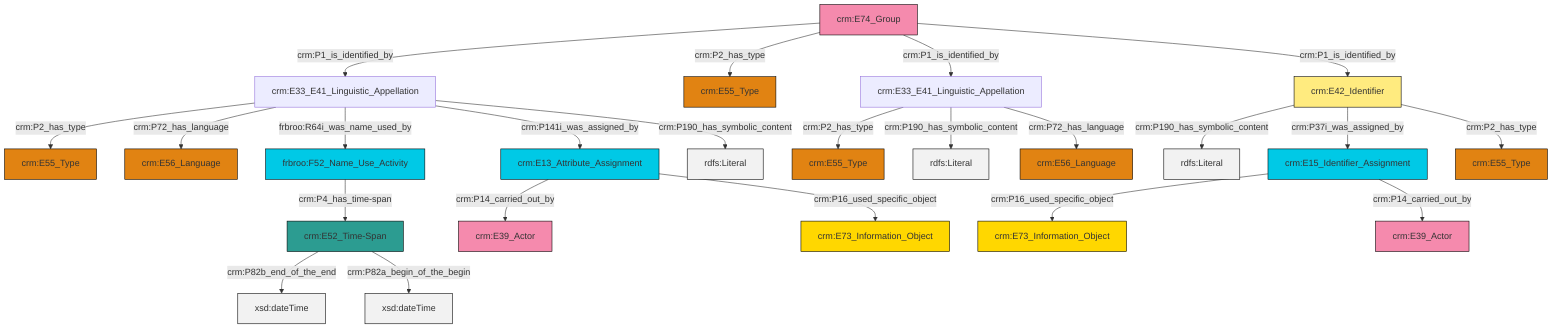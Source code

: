 graph TD
classDef Literal fill:#f2f2f2,stroke:#000000;
classDef CRM_Entity fill:#FFFFFF,stroke:#000000;
classDef Temporal_Entity fill:#00C9E6, stroke:#000000;
classDef Type fill:#E18312, stroke:#000000;
classDef Time-Span fill:#2C9C91, stroke:#000000;
classDef Appellation fill:#FFEB7F, stroke:#000000;
classDef Place fill:#008836, stroke:#000000;
classDef Persistent_Item fill:#B266B2, stroke:#000000;
classDef Conceptual_Object fill:#FFD700, stroke:#000000;
classDef Physical_Thing fill:#D2B48C, stroke:#000000;
classDef Actor fill:#f58aad, stroke:#000000;
classDef PC_Classes fill:#4ce600, stroke:#000000;
classDef Multi fill:#cccccc,stroke:#000000;

0["crm:E74_Group"]:::Actor -->|crm:P1_is_identified_by| 1["crm:E33_E41_Linguistic_Appellation"]:::Default
2["crm:E13_Attribute_Assignment"]:::Temporal_Entity -->|crm:P14_carried_out_by| 10["crm:E39_Actor"]:::Actor
1["crm:E33_E41_Linguistic_Appellation"]:::Default -->|crm:P2_has_type| 11["crm:E55_Type"]:::Type
0["crm:E74_Group"]:::Actor -->|crm:P2_has_type| 12["crm:E55_Type"]:::Type
1["crm:E33_E41_Linguistic_Appellation"]:::Default -->|crm:P72_has_language| 15["crm:E56_Language"]:::Type
16["frbroo:F52_Name_Use_Activity"]:::Temporal_Entity -->|crm:P4_has_time-span| 13["crm:E52_Time-Span"]:::Time-Span
18["crm:E42_Identifier"]:::Appellation -->|crm:P190_has_symbolic_content| 19[rdfs:Literal]:::Literal
20["crm:E33_E41_Linguistic_Appellation"]:::Default -->|crm:P2_has_type| 4["crm:E55_Type"]:::Type
20["crm:E33_E41_Linguistic_Appellation"]:::Default -->|crm:P190_has_symbolic_content| 21[rdfs:Literal]:::Literal
0["crm:E74_Group"]:::Actor -->|crm:P1_is_identified_by| 20["crm:E33_E41_Linguistic_Appellation"]:::Default
13["crm:E52_Time-Span"]:::Time-Span -->|crm:P82b_end_of_the_end| 23[xsd:dateTime]:::Literal
0["crm:E74_Group"]:::Actor -->|crm:P1_is_identified_by| 18["crm:E42_Identifier"]:::Appellation
1["crm:E33_E41_Linguistic_Appellation"]:::Default -->|frbroo:R64i_was_name_used_by| 16["frbroo:F52_Name_Use_Activity"]:::Temporal_Entity
1["crm:E33_E41_Linguistic_Appellation"]:::Default -->|crm:P141i_was_assigned_by| 2["crm:E13_Attribute_Assignment"]:::Temporal_Entity
29["crm:E15_Identifier_Assignment"]:::Temporal_Entity -->|crm:P16_used_specific_object| 8["crm:E73_Information_Object"]:::Conceptual_Object
18["crm:E42_Identifier"]:::Appellation -->|crm:P37i_was_assigned_by| 29["crm:E15_Identifier_Assignment"]:::Temporal_Entity
13["crm:E52_Time-Span"]:::Time-Span -->|crm:P82a_begin_of_the_begin| 33[xsd:dateTime]:::Literal
29["crm:E15_Identifier_Assignment"]:::Temporal_Entity -->|crm:P14_carried_out_by| 34["crm:E39_Actor"]:::Actor
20["crm:E33_E41_Linguistic_Appellation"]:::Default -->|crm:P72_has_language| 37["crm:E56_Language"]:::Type
1["crm:E33_E41_Linguistic_Appellation"]:::Default -->|crm:P190_has_symbolic_content| 39[rdfs:Literal]:::Literal
18["crm:E42_Identifier"]:::Appellation -->|crm:P2_has_type| 24["crm:E55_Type"]:::Type
2["crm:E13_Attribute_Assignment"]:::Temporal_Entity -->|crm:P16_used_specific_object| 6["crm:E73_Information_Object"]:::Conceptual_Object